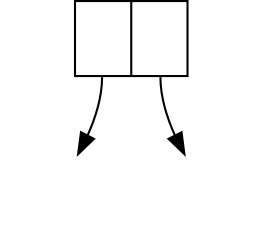 digraph app {
  pad="0,0"
  margin="0,0"

  s0app [label="<h0>|<h1>",shape=record]
  s0app:h0 -> t1
  s0app:h1 -> t2

  t1 [style = invis]
  t2 [style = invis]
}
